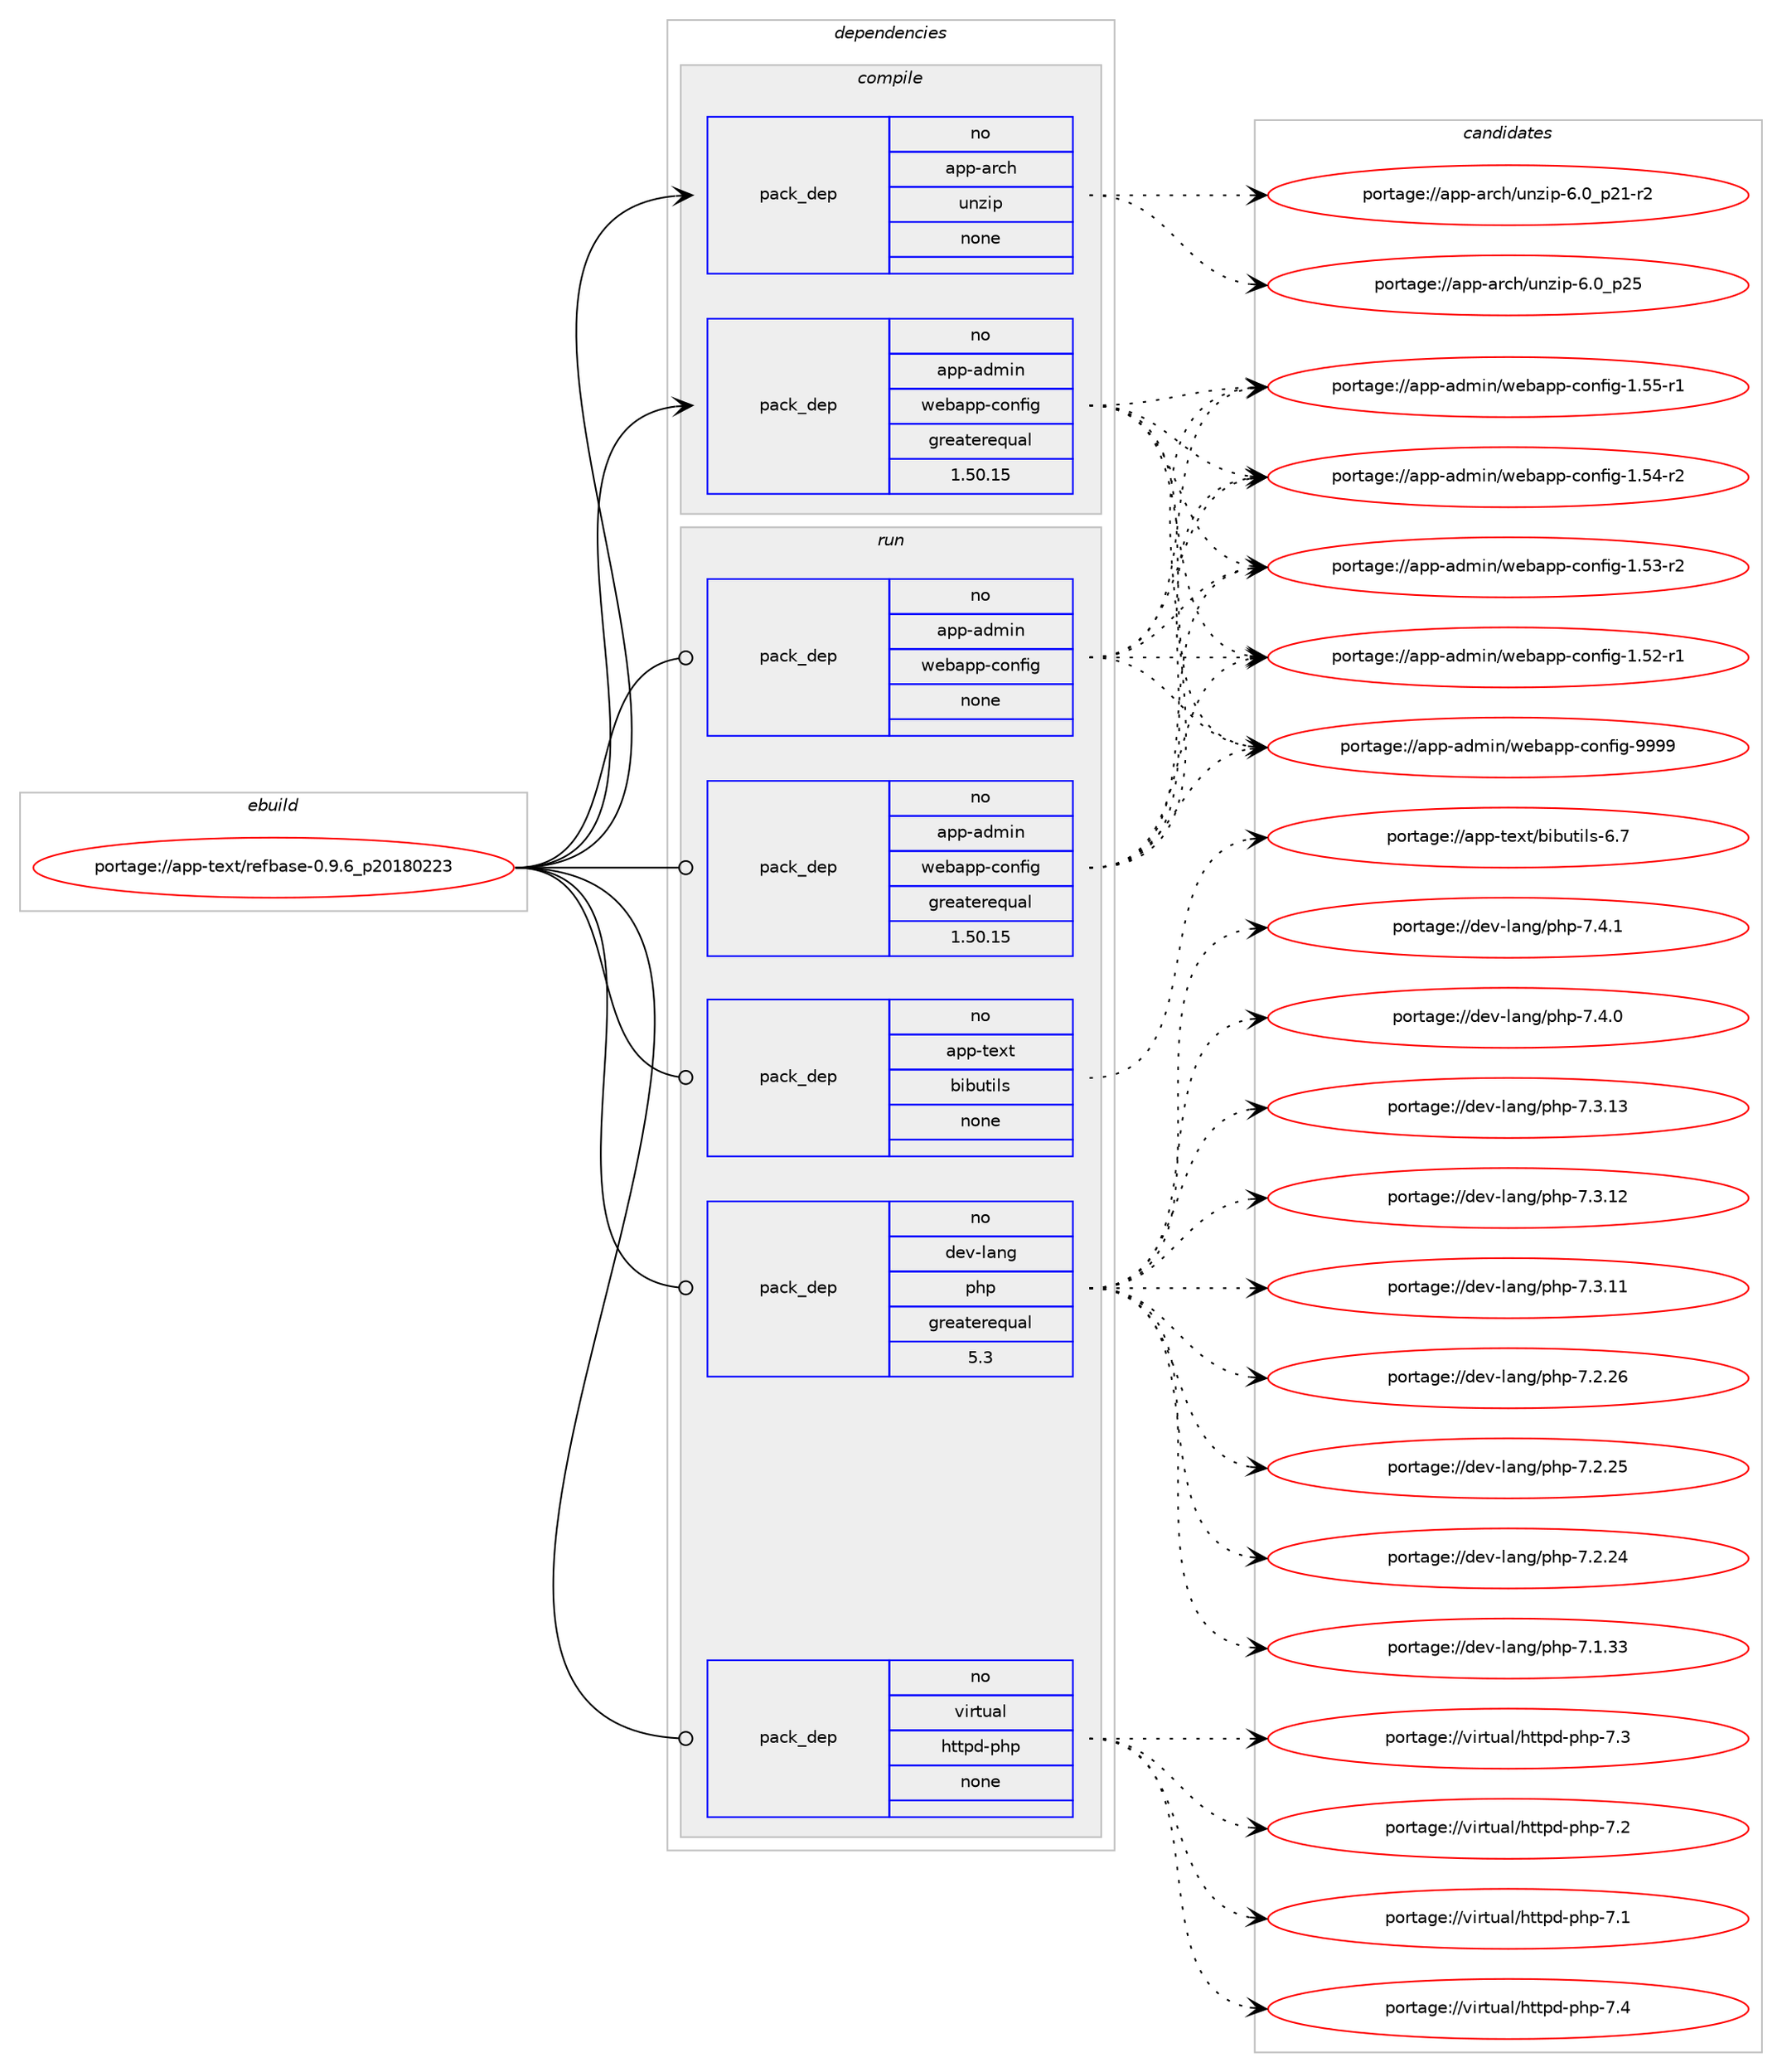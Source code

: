 digraph prolog {

# *************
# Graph options
# *************

newrank=true;
concentrate=true;
compound=true;
graph [rankdir=LR,fontname=Helvetica,fontsize=10,ranksep=1.5];#, ranksep=2.5, nodesep=0.2];
edge  [arrowhead=vee];
node  [fontname=Helvetica,fontsize=10];

# **********
# The ebuild
# **********

subgraph cluster_leftcol {
color=gray;
rank=same;
label=<<i>ebuild</i>>;
id [label="portage://app-text/refbase-0.9.6_p20180223", color=red, width=4, href="../app-text/refbase-0.9.6_p20180223.svg"];
}

# ****************
# The dependencies
# ****************

subgraph cluster_midcol {
color=gray;
label=<<i>dependencies</i>>;
subgraph cluster_compile {
fillcolor="#eeeeee";
style=filled;
label=<<i>compile</i>>;
subgraph pack445533 {
dependency593121 [label=<<TABLE BORDER="0" CELLBORDER="1" CELLSPACING="0" CELLPADDING="4" WIDTH="220"><TR><TD ROWSPAN="6" CELLPADDING="30">pack_dep</TD></TR><TR><TD WIDTH="110">no</TD></TR><TR><TD>app-admin</TD></TR><TR><TD>webapp-config</TD></TR><TR><TD>greaterequal</TD></TR><TR><TD>1.50.15</TD></TR></TABLE>>, shape=none, color=blue];
}
id:e -> dependency593121:w [weight=20,style="solid",arrowhead="vee"];
subgraph pack445534 {
dependency593122 [label=<<TABLE BORDER="0" CELLBORDER="1" CELLSPACING="0" CELLPADDING="4" WIDTH="220"><TR><TD ROWSPAN="6" CELLPADDING="30">pack_dep</TD></TR><TR><TD WIDTH="110">no</TD></TR><TR><TD>app-arch</TD></TR><TR><TD>unzip</TD></TR><TR><TD>none</TD></TR><TR><TD></TD></TR></TABLE>>, shape=none, color=blue];
}
id:e -> dependency593122:w [weight=20,style="solid",arrowhead="vee"];
}
subgraph cluster_compileandrun {
fillcolor="#eeeeee";
style=filled;
label=<<i>compile and run</i>>;
}
subgraph cluster_run {
fillcolor="#eeeeee";
style=filled;
label=<<i>run</i>>;
subgraph pack445535 {
dependency593123 [label=<<TABLE BORDER="0" CELLBORDER="1" CELLSPACING="0" CELLPADDING="4" WIDTH="220"><TR><TD ROWSPAN="6" CELLPADDING="30">pack_dep</TD></TR><TR><TD WIDTH="110">no</TD></TR><TR><TD>app-admin</TD></TR><TR><TD>webapp-config</TD></TR><TR><TD>greaterequal</TD></TR><TR><TD>1.50.15</TD></TR></TABLE>>, shape=none, color=blue];
}
id:e -> dependency593123:w [weight=20,style="solid",arrowhead="odot"];
subgraph pack445536 {
dependency593124 [label=<<TABLE BORDER="0" CELLBORDER="1" CELLSPACING="0" CELLPADDING="4" WIDTH="220"><TR><TD ROWSPAN="6" CELLPADDING="30">pack_dep</TD></TR><TR><TD WIDTH="110">no</TD></TR><TR><TD>app-admin</TD></TR><TR><TD>webapp-config</TD></TR><TR><TD>none</TD></TR><TR><TD></TD></TR></TABLE>>, shape=none, color=blue];
}
id:e -> dependency593124:w [weight=20,style="solid",arrowhead="odot"];
subgraph pack445537 {
dependency593125 [label=<<TABLE BORDER="0" CELLBORDER="1" CELLSPACING="0" CELLPADDING="4" WIDTH="220"><TR><TD ROWSPAN="6" CELLPADDING="30">pack_dep</TD></TR><TR><TD WIDTH="110">no</TD></TR><TR><TD>app-text</TD></TR><TR><TD>bibutils</TD></TR><TR><TD>none</TD></TR><TR><TD></TD></TR></TABLE>>, shape=none, color=blue];
}
id:e -> dependency593125:w [weight=20,style="solid",arrowhead="odot"];
subgraph pack445538 {
dependency593126 [label=<<TABLE BORDER="0" CELLBORDER="1" CELLSPACING="0" CELLPADDING="4" WIDTH="220"><TR><TD ROWSPAN="6" CELLPADDING="30">pack_dep</TD></TR><TR><TD WIDTH="110">no</TD></TR><TR><TD>dev-lang</TD></TR><TR><TD>php</TD></TR><TR><TD>greaterequal</TD></TR><TR><TD>5.3</TD></TR></TABLE>>, shape=none, color=blue];
}
id:e -> dependency593126:w [weight=20,style="solid",arrowhead="odot"];
subgraph pack445539 {
dependency593127 [label=<<TABLE BORDER="0" CELLBORDER="1" CELLSPACING="0" CELLPADDING="4" WIDTH="220"><TR><TD ROWSPAN="6" CELLPADDING="30">pack_dep</TD></TR><TR><TD WIDTH="110">no</TD></TR><TR><TD>virtual</TD></TR><TR><TD>httpd-php</TD></TR><TR><TD>none</TD></TR><TR><TD></TD></TR></TABLE>>, shape=none, color=blue];
}
id:e -> dependency593127:w [weight=20,style="solid",arrowhead="odot"];
}
}

# **************
# The candidates
# **************

subgraph cluster_choices {
rank=same;
color=gray;
label=<<i>candidates</i>>;

subgraph choice445533 {
color=black;
nodesep=1;
choice97112112459710010910511047119101989711211245991111101021051034557575757 [label="portage://app-admin/webapp-config-9999", color=red, width=4,href="../app-admin/webapp-config-9999.svg"];
choice971121124597100109105110471191019897112112459911111010210510345494653534511449 [label="portage://app-admin/webapp-config-1.55-r1", color=red, width=4,href="../app-admin/webapp-config-1.55-r1.svg"];
choice971121124597100109105110471191019897112112459911111010210510345494653524511450 [label="portage://app-admin/webapp-config-1.54-r2", color=red, width=4,href="../app-admin/webapp-config-1.54-r2.svg"];
choice971121124597100109105110471191019897112112459911111010210510345494653514511450 [label="portage://app-admin/webapp-config-1.53-r2", color=red, width=4,href="../app-admin/webapp-config-1.53-r2.svg"];
choice971121124597100109105110471191019897112112459911111010210510345494653504511449 [label="portage://app-admin/webapp-config-1.52-r1", color=red, width=4,href="../app-admin/webapp-config-1.52-r1.svg"];
dependency593121:e -> choice97112112459710010910511047119101989711211245991111101021051034557575757:w [style=dotted,weight="100"];
dependency593121:e -> choice971121124597100109105110471191019897112112459911111010210510345494653534511449:w [style=dotted,weight="100"];
dependency593121:e -> choice971121124597100109105110471191019897112112459911111010210510345494653524511450:w [style=dotted,weight="100"];
dependency593121:e -> choice971121124597100109105110471191019897112112459911111010210510345494653514511450:w [style=dotted,weight="100"];
dependency593121:e -> choice971121124597100109105110471191019897112112459911111010210510345494653504511449:w [style=dotted,weight="100"];
}
subgraph choice445534 {
color=black;
nodesep=1;
choice971121124597114991044711711012210511245544648951125053 [label="portage://app-arch/unzip-6.0_p25", color=red, width=4,href="../app-arch/unzip-6.0_p25.svg"];
choice9711211245971149910447117110122105112455446489511250494511450 [label="portage://app-arch/unzip-6.0_p21-r2", color=red, width=4,href="../app-arch/unzip-6.0_p21-r2.svg"];
dependency593122:e -> choice971121124597114991044711711012210511245544648951125053:w [style=dotted,weight="100"];
dependency593122:e -> choice9711211245971149910447117110122105112455446489511250494511450:w [style=dotted,weight="100"];
}
subgraph choice445535 {
color=black;
nodesep=1;
choice97112112459710010910511047119101989711211245991111101021051034557575757 [label="portage://app-admin/webapp-config-9999", color=red, width=4,href="../app-admin/webapp-config-9999.svg"];
choice971121124597100109105110471191019897112112459911111010210510345494653534511449 [label="portage://app-admin/webapp-config-1.55-r1", color=red, width=4,href="../app-admin/webapp-config-1.55-r1.svg"];
choice971121124597100109105110471191019897112112459911111010210510345494653524511450 [label="portage://app-admin/webapp-config-1.54-r2", color=red, width=4,href="../app-admin/webapp-config-1.54-r2.svg"];
choice971121124597100109105110471191019897112112459911111010210510345494653514511450 [label="portage://app-admin/webapp-config-1.53-r2", color=red, width=4,href="../app-admin/webapp-config-1.53-r2.svg"];
choice971121124597100109105110471191019897112112459911111010210510345494653504511449 [label="portage://app-admin/webapp-config-1.52-r1", color=red, width=4,href="../app-admin/webapp-config-1.52-r1.svg"];
dependency593123:e -> choice97112112459710010910511047119101989711211245991111101021051034557575757:w [style=dotted,weight="100"];
dependency593123:e -> choice971121124597100109105110471191019897112112459911111010210510345494653534511449:w [style=dotted,weight="100"];
dependency593123:e -> choice971121124597100109105110471191019897112112459911111010210510345494653524511450:w [style=dotted,weight="100"];
dependency593123:e -> choice971121124597100109105110471191019897112112459911111010210510345494653514511450:w [style=dotted,weight="100"];
dependency593123:e -> choice971121124597100109105110471191019897112112459911111010210510345494653504511449:w [style=dotted,weight="100"];
}
subgraph choice445536 {
color=black;
nodesep=1;
choice97112112459710010910511047119101989711211245991111101021051034557575757 [label="portage://app-admin/webapp-config-9999", color=red, width=4,href="../app-admin/webapp-config-9999.svg"];
choice971121124597100109105110471191019897112112459911111010210510345494653534511449 [label="portage://app-admin/webapp-config-1.55-r1", color=red, width=4,href="../app-admin/webapp-config-1.55-r1.svg"];
choice971121124597100109105110471191019897112112459911111010210510345494653524511450 [label="portage://app-admin/webapp-config-1.54-r2", color=red, width=4,href="../app-admin/webapp-config-1.54-r2.svg"];
choice971121124597100109105110471191019897112112459911111010210510345494653514511450 [label="portage://app-admin/webapp-config-1.53-r2", color=red, width=4,href="../app-admin/webapp-config-1.53-r2.svg"];
choice971121124597100109105110471191019897112112459911111010210510345494653504511449 [label="portage://app-admin/webapp-config-1.52-r1", color=red, width=4,href="../app-admin/webapp-config-1.52-r1.svg"];
dependency593124:e -> choice97112112459710010910511047119101989711211245991111101021051034557575757:w [style=dotted,weight="100"];
dependency593124:e -> choice971121124597100109105110471191019897112112459911111010210510345494653534511449:w [style=dotted,weight="100"];
dependency593124:e -> choice971121124597100109105110471191019897112112459911111010210510345494653524511450:w [style=dotted,weight="100"];
dependency593124:e -> choice971121124597100109105110471191019897112112459911111010210510345494653514511450:w [style=dotted,weight="100"];
dependency593124:e -> choice971121124597100109105110471191019897112112459911111010210510345494653504511449:w [style=dotted,weight="100"];
}
subgraph choice445537 {
color=black;
nodesep=1;
choice971121124511610112011647981059811711610510811545544655 [label="portage://app-text/bibutils-6.7", color=red, width=4,href="../app-text/bibutils-6.7.svg"];
dependency593125:e -> choice971121124511610112011647981059811711610510811545544655:w [style=dotted,weight="100"];
}
subgraph choice445538 {
color=black;
nodesep=1;
choice100101118451089711010347112104112455546524649 [label="portage://dev-lang/php-7.4.1", color=red, width=4,href="../dev-lang/php-7.4.1.svg"];
choice100101118451089711010347112104112455546524648 [label="portage://dev-lang/php-7.4.0", color=red, width=4,href="../dev-lang/php-7.4.0.svg"];
choice10010111845108971101034711210411245554651464951 [label="portage://dev-lang/php-7.3.13", color=red, width=4,href="../dev-lang/php-7.3.13.svg"];
choice10010111845108971101034711210411245554651464950 [label="portage://dev-lang/php-7.3.12", color=red, width=4,href="../dev-lang/php-7.3.12.svg"];
choice10010111845108971101034711210411245554651464949 [label="portage://dev-lang/php-7.3.11", color=red, width=4,href="../dev-lang/php-7.3.11.svg"];
choice10010111845108971101034711210411245554650465054 [label="portage://dev-lang/php-7.2.26", color=red, width=4,href="../dev-lang/php-7.2.26.svg"];
choice10010111845108971101034711210411245554650465053 [label="portage://dev-lang/php-7.2.25", color=red, width=4,href="../dev-lang/php-7.2.25.svg"];
choice10010111845108971101034711210411245554650465052 [label="portage://dev-lang/php-7.2.24", color=red, width=4,href="../dev-lang/php-7.2.24.svg"];
choice10010111845108971101034711210411245554649465151 [label="portage://dev-lang/php-7.1.33", color=red, width=4,href="../dev-lang/php-7.1.33.svg"];
dependency593126:e -> choice100101118451089711010347112104112455546524649:w [style=dotted,weight="100"];
dependency593126:e -> choice100101118451089711010347112104112455546524648:w [style=dotted,weight="100"];
dependency593126:e -> choice10010111845108971101034711210411245554651464951:w [style=dotted,weight="100"];
dependency593126:e -> choice10010111845108971101034711210411245554651464950:w [style=dotted,weight="100"];
dependency593126:e -> choice10010111845108971101034711210411245554651464949:w [style=dotted,weight="100"];
dependency593126:e -> choice10010111845108971101034711210411245554650465054:w [style=dotted,weight="100"];
dependency593126:e -> choice10010111845108971101034711210411245554650465053:w [style=dotted,weight="100"];
dependency593126:e -> choice10010111845108971101034711210411245554650465052:w [style=dotted,weight="100"];
dependency593126:e -> choice10010111845108971101034711210411245554649465151:w [style=dotted,weight="100"];
}
subgraph choice445539 {
color=black;
nodesep=1;
choice11810511411611797108471041161161121004511210411245554652 [label="portage://virtual/httpd-php-7.4", color=red, width=4,href="../virtual/httpd-php-7.4.svg"];
choice11810511411611797108471041161161121004511210411245554651 [label="portage://virtual/httpd-php-7.3", color=red, width=4,href="../virtual/httpd-php-7.3.svg"];
choice11810511411611797108471041161161121004511210411245554650 [label="portage://virtual/httpd-php-7.2", color=red, width=4,href="../virtual/httpd-php-7.2.svg"];
choice11810511411611797108471041161161121004511210411245554649 [label="portage://virtual/httpd-php-7.1", color=red, width=4,href="../virtual/httpd-php-7.1.svg"];
dependency593127:e -> choice11810511411611797108471041161161121004511210411245554652:w [style=dotted,weight="100"];
dependency593127:e -> choice11810511411611797108471041161161121004511210411245554651:w [style=dotted,weight="100"];
dependency593127:e -> choice11810511411611797108471041161161121004511210411245554650:w [style=dotted,weight="100"];
dependency593127:e -> choice11810511411611797108471041161161121004511210411245554649:w [style=dotted,weight="100"];
}
}

}
